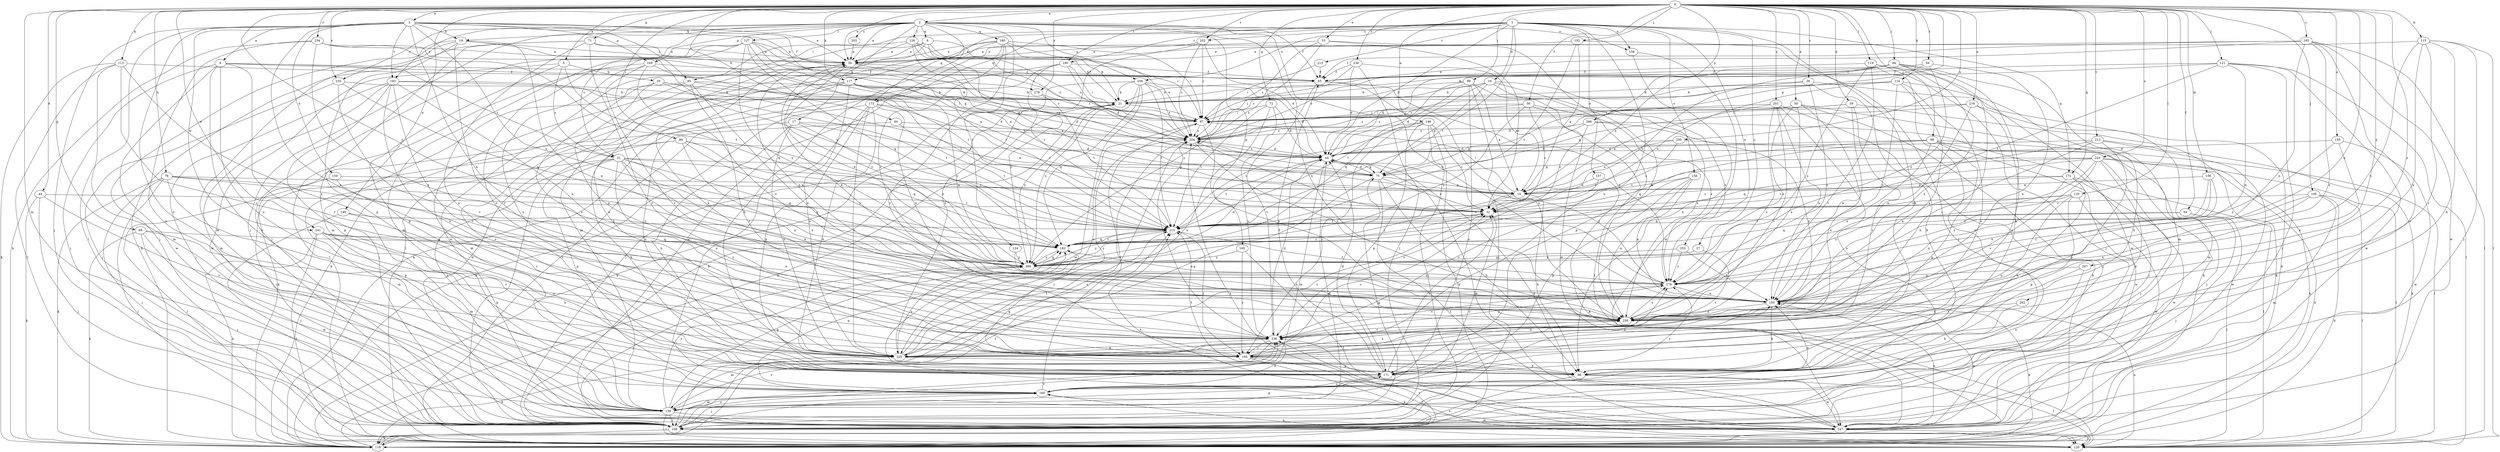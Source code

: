 strict digraph  {
0;
1;
2;
3;
5;
6;
9;
10;
16;
17;
19;
20;
21;
26;
27;
31;
32;
39;
42;
44;
50;
53;
54;
56;
59;
64;
65;
68;
71;
72;
75;
78;
84;
86;
89;
94;
95;
97;
98;
99;
102;
105;
108;
113;
114;
115;
117;
118;
119;
120;
121;
124;
126;
127;
128;
136;
139;
140;
146;
150;
155;
156;
157;
158;
159;
160;
165;
169;
171;
172;
173;
180;
182;
190;
193;
194;
195;
201;
202;
203;
204;
212;
213;
215;
216;
224;
225;
230;
234;
235;
236;
241;
247;
250;
253;
256;
258;
262;
266;
267;
269;
278;
279;
0 -> 2  [label=a];
0 -> 3  [label=a];
0 -> 5  [label=a];
0 -> 26  [label=c];
0 -> 39  [label=d];
0 -> 42  [label=d];
0 -> 50  [label=e];
0 -> 53  [label=e];
0 -> 54  [label=e];
0 -> 56  [label=f];
0 -> 59  [label=f];
0 -> 64  [label=f];
0 -> 68  [label=g];
0 -> 71  [label=g];
0 -> 72  [label=g];
0 -> 75  [label=g];
0 -> 78  [label=h];
0 -> 84  [label=h];
0 -> 89  [label=i];
0 -> 94  [label=i];
0 -> 98  [label=j];
0 -> 99  [label=j];
0 -> 102  [label=j];
0 -> 105  [label=j];
0 -> 113  [label=k];
0 -> 114  [label=k];
0 -> 115  [label=k];
0 -> 117  [label=k];
0 -> 119  [label=l];
0 -> 120  [label=l];
0 -> 121  [label=l];
0 -> 136  [label=m];
0 -> 139  [label=m];
0 -> 140  [label=n];
0 -> 146  [label=n];
0 -> 150  [label=n];
0 -> 155  [label=o];
0 -> 172  [label=q];
0 -> 190  [label=r];
0 -> 195  [label=s];
0 -> 201  [label=s];
0 -> 202  [label=s];
0 -> 212  [label=t];
0 -> 216  [label=u];
0 -> 224  [label=u];
0 -> 230  [label=v];
0 -> 234  [label=v];
0 -> 235  [label=v];
0 -> 241  [label=w];
0 -> 250  [label=x];
0 -> 262  [label=y];
0 -> 266  [label=y];
0 -> 267  [label=y];
0 -> 269  [label=y];
0 -> 278  [label=z];
1 -> 16  [label=b];
1 -> 27  [label=c];
1 -> 44  [label=d];
1 -> 86  [label=h];
1 -> 95  [label=i];
1 -> 117  [label=k];
1 -> 156  [label=o];
1 -> 157  [label=o];
1 -> 158  [label=o];
1 -> 172  [label=q];
1 -> 173  [label=q];
1 -> 190  [label=r];
1 -> 202  [label=s];
1 -> 213  [label=t];
1 -> 215  [label=t];
1 -> 225  [label=u];
1 -> 253  [label=x];
1 -> 256  [label=x];
2 -> 6  [label=a];
2 -> 17  [label=b];
2 -> 19  [label=b];
2 -> 31  [label=c];
2 -> 54  [label=e];
2 -> 65  [label=f];
2 -> 108  [label=j];
2 -> 124  [label=l];
2 -> 126  [label=l];
2 -> 127  [label=l];
2 -> 150  [label=n];
2 -> 158  [label=o];
2 -> 165  [label=p];
2 -> 169  [label=p];
2 -> 173  [label=q];
2 -> 180  [label=q];
2 -> 193  [label=r];
2 -> 203  [label=s];
2 -> 235  [label=v];
2 -> 256  [label=x];
2 -> 258  [label=x];
3 -> 9  [label=a];
3 -> 19  [label=b];
3 -> 54  [label=e];
3 -> 65  [label=f];
3 -> 75  [label=g];
3 -> 95  [label=i];
3 -> 108  [label=j];
3 -> 128  [label=l];
3 -> 150  [label=n];
3 -> 159  [label=o];
3 -> 160  [label=o];
3 -> 169  [label=p];
3 -> 193  [label=r];
3 -> 236  [label=v];
3 -> 241  [label=w];
3 -> 269  [label=y];
5 -> 20  [label=b];
5 -> 31  [label=c];
5 -> 171  [label=p];
5 -> 182  [label=q];
5 -> 247  [label=w];
6 -> 54  [label=e];
6 -> 97  [label=i];
6 -> 128  [label=l];
6 -> 139  [label=m];
6 -> 204  [label=s];
6 -> 215  [label=t];
9 -> 31  [label=c];
9 -> 65  [label=f];
9 -> 108  [label=j];
9 -> 160  [label=o];
9 -> 194  [label=r];
9 -> 225  [label=u];
9 -> 247  [label=w];
9 -> 278  [label=z];
10 -> 32  [label=c];
10 -> 86  [label=h];
10 -> 97  [label=i];
10 -> 269  [label=y];
16 -> 21  [label=b];
16 -> 44  [label=d];
16 -> 75  [label=g];
16 -> 171  [label=p];
16 -> 215  [label=t];
16 -> 258  [label=x];
16 -> 279  [label=z];
17 -> 10  [label=a];
17 -> 86  [label=h];
17 -> 118  [label=k];
17 -> 204  [label=s];
17 -> 225  [label=u];
17 -> 269  [label=y];
19 -> 54  [label=e];
19 -> 108  [label=j];
19 -> 139  [label=m];
19 -> 150  [label=n];
19 -> 171  [label=p];
19 -> 194  [label=r];
19 -> 215  [label=t];
20 -> 21  [label=b];
20 -> 32  [label=c];
20 -> 215  [label=t];
20 -> 236  [label=v];
20 -> 258  [label=x];
21 -> 97  [label=i];
21 -> 118  [label=k];
21 -> 269  [label=y];
26 -> 21  [label=b];
26 -> 86  [label=h];
26 -> 118  [label=k];
26 -> 204  [label=s];
26 -> 279  [label=z];
27 -> 194  [label=r];
27 -> 269  [label=y];
31 -> 32  [label=c];
31 -> 75  [label=g];
31 -> 139  [label=m];
31 -> 150  [label=n];
31 -> 160  [label=o];
31 -> 171  [label=p];
31 -> 182  [label=q];
31 -> 194  [label=r];
31 -> 258  [label=x];
31 -> 269  [label=y];
32 -> 215  [label=t];
39 -> 97  [label=i];
39 -> 118  [label=k];
39 -> 150  [label=n];
39 -> 194  [label=r];
39 -> 204  [label=s];
42 -> 32  [label=c];
42 -> 108  [label=j];
42 -> 118  [label=k];
42 -> 194  [label=r];
44 -> 75  [label=g];
44 -> 139  [label=m];
44 -> 204  [label=s];
44 -> 215  [label=t];
44 -> 247  [label=w];
44 -> 279  [label=z];
50 -> 44  [label=d];
50 -> 97  [label=i];
50 -> 108  [label=j];
50 -> 118  [label=k];
50 -> 225  [label=u];
50 -> 258  [label=x];
50 -> 279  [label=z];
53 -> 32  [label=c];
53 -> 54  [label=e];
53 -> 204  [label=s];
53 -> 258  [label=x];
53 -> 269  [label=y];
54 -> 65  [label=f];
54 -> 150  [label=n];
54 -> 204  [label=s];
54 -> 225  [label=u];
54 -> 269  [label=y];
56 -> 32  [label=c];
56 -> 97  [label=i];
56 -> 128  [label=l];
56 -> 204  [label=s];
56 -> 269  [label=y];
56 -> 279  [label=z];
59 -> 65  [label=f];
59 -> 204  [label=s];
59 -> 258  [label=x];
59 -> 269  [label=y];
64 -> 108  [label=j];
64 -> 128  [label=l];
64 -> 182  [label=q];
64 -> 215  [label=t];
65 -> 21  [label=b];
65 -> 236  [label=v];
65 -> 258  [label=x];
65 -> 279  [label=z];
68 -> 108  [label=j];
68 -> 118  [label=k];
68 -> 182  [label=q];
68 -> 236  [label=v];
68 -> 247  [label=w];
71 -> 54  [label=e];
71 -> 97  [label=i];
71 -> 118  [label=k];
71 -> 139  [label=m];
71 -> 194  [label=r];
71 -> 225  [label=u];
72 -> 44  [label=d];
72 -> 97  [label=i];
72 -> 215  [label=t];
72 -> 225  [label=u];
72 -> 236  [label=v];
75 -> 10  [label=a];
75 -> 32  [label=c];
75 -> 44  [label=d];
75 -> 86  [label=h];
75 -> 128  [label=l];
75 -> 225  [label=u];
78 -> 10  [label=a];
78 -> 108  [label=j];
78 -> 118  [label=k];
78 -> 128  [label=l];
78 -> 171  [label=p];
78 -> 215  [label=t];
78 -> 269  [label=y];
84 -> 204  [label=s];
84 -> 215  [label=t];
84 -> 225  [label=u];
86 -> 108  [label=j];
86 -> 128  [label=l];
86 -> 182  [label=q];
86 -> 215  [label=t];
86 -> 247  [label=w];
89 -> 44  [label=d];
89 -> 86  [label=h];
89 -> 108  [label=j];
89 -> 182  [label=q];
89 -> 258  [label=x];
89 -> 269  [label=y];
94 -> 10  [label=a];
94 -> 44  [label=d];
94 -> 65  [label=f];
94 -> 86  [label=h];
94 -> 139  [label=m];
94 -> 215  [label=t];
94 -> 225  [label=u];
94 -> 258  [label=x];
95 -> 21  [label=b];
95 -> 44  [label=d];
95 -> 108  [label=j];
95 -> 139  [label=m];
95 -> 194  [label=r];
95 -> 258  [label=x];
97 -> 204  [label=s];
97 -> 225  [label=u];
97 -> 258  [label=x];
98 -> 44  [label=d];
98 -> 118  [label=k];
98 -> 128  [label=l];
98 -> 150  [label=n];
98 -> 171  [label=p];
98 -> 182  [label=q];
98 -> 215  [label=t];
98 -> 247  [label=w];
99 -> 10  [label=a];
99 -> 21  [label=b];
99 -> 108  [label=j];
99 -> 160  [label=o];
99 -> 182  [label=q];
99 -> 204  [label=s];
99 -> 247  [label=w];
102 -> 10  [label=a];
102 -> 54  [label=e];
102 -> 108  [label=j];
102 -> 215  [label=t];
105 -> 32  [label=c];
105 -> 118  [label=k];
105 -> 128  [label=l];
105 -> 139  [label=m];
105 -> 258  [label=x];
105 -> 279  [label=z];
108 -> 21  [label=b];
108 -> 44  [label=d];
108 -> 75  [label=g];
108 -> 118  [label=k];
108 -> 204  [label=s];
108 -> 236  [label=v];
113 -> 65  [label=f];
113 -> 118  [label=k];
113 -> 128  [label=l];
113 -> 139  [label=m];
113 -> 236  [label=v];
113 -> 258  [label=x];
114 -> 21  [label=b];
114 -> 32  [label=c];
114 -> 86  [label=h];
114 -> 97  [label=i];
114 -> 225  [label=u];
114 -> 258  [label=x];
114 -> 279  [label=z];
115 -> 54  [label=e];
115 -> 86  [label=h];
115 -> 108  [label=j];
115 -> 128  [label=l];
115 -> 150  [label=n];
115 -> 194  [label=r];
115 -> 258  [label=x];
117 -> 21  [label=b];
117 -> 44  [label=d];
117 -> 118  [label=k];
117 -> 160  [label=o];
117 -> 204  [label=s];
117 -> 225  [label=u];
117 -> 247  [label=w];
117 -> 269  [label=y];
118 -> 21  [label=b];
118 -> 215  [label=t];
118 -> 236  [label=v];
119 -> 65  [label=f];
119 -> 108  [label=j];
119 -> 160  [label=o];
119 -> 236  [label=v];
119 -> 247  [label=w];
119 -> 279  [label=z];
120 -> 32  [label=c];
120 -> 171  [label=p];
120 -> 182  [label=q];
120 -> 225  [label=u];
120 -> 247  [label=w];
120 -> 279  [label=z];
121 -> 21  [label=b];
121 -> 65  [label=f];
121 -> 108  [label=j];
121 -> 128  [label=l];
121 -> 150  [label=n];
121 -> 215  [label=t];
121 -> 247  [label=w];
124 -> 258  [label=x];
124 -> 269  [label=y];
126 -> 21  [label=b];
126 -> 54  [label=e];
126 -> 75  [label=g];
126 -> 204  [label=s];
126 -> 215  [label=t];
126 -> 247  [label=w];
127 -> 10  [label=a];
127 -> 54  [label=e];
127 -> 75  [label=g];
127 -> 108  [label=j];
127 -> 139  [label=m];
127 -> 182  [label=q];
127 -> 215  [label=t];
127 -> 225  [label=u];
127 -> 269  [label=y];
128 -> 150  [label=n];
128 -> 160  [label=o];
128 -> 204  [label=s];
136 -> 10  [label=a];
136 -> 150  [label=n];
136 -> 269  [label=y];
136 -> 279  [label=z];
139 -> 32  [label=c];
139 -> 108  [label=j];
139 -> 128  [label=l];
139 -> 160  [label=o];
139 -> 171  [label=p];
139 -> 182  [label=q];
139 -> 236  [label=v];
139 -> 247  [label=w];
139 -> 269  [label=y];
140 -> 108  [label=j];
140 -> 139  [label=m];
140 -> 215  [label=t];
146 -> 32  [label=c];
146 -> 108  [label=j];
146 -> 118  [label=k];
146 -> 171  [label=p];
146 -> 194  [label=r];
146 -> 204  [label=s];
146 -> 215  [label=t];
150 -> 54  [label=e];
150 -> 86  [label=h];
150 -> 118  [label=k];
150 -> 247  [label=w];
150 -> 258  [label=x];
155 -> 44  [label=d];
155 -> 247  [label=w];
155 -> 258  [label=x];
155 -> 279  [label=z];
156 -> 10  [label=a];
156 -> 150  [label=n];
156 -> 171  [label=p];
156 -> 236  [label=v];
156 -> 258  [label=x];
157 -> 10  [label=a];
157 -> 118  [label=k];
157 -> 236  [label=v];
158 -> 86  [label=h];
158 -> 247  [label=w];
159 -> 10  [label=a];
159 -> 128  [label=l];
159 -> 194  [label=r];
160 -> 97  [label=i];
160 -> 108  [label=j];
160 -> 139  [label=m];
160 -> 150  [label=n];
160 -> 182  [label=q];
160 -> 279  [label=z];
165 -> 128  [label=l];
165 -> 194  [label=r];
165 -> 269  [label=y];
169 -> 65  [label=f];
169 -> 128  [label=l];
169 -> 215  [label=t];
169 -> 225  [label=u];
169 -> 236  [label=v];
169 -> 258  [label=x];
171 -> 32  [label=c];
171 -> 44  [label=d];
171 -> 65  [label=f];
171 -> 160  [label=o];
171 -> 279  [label=z];
172 -> 10  [label=a];
172 -> 32  [label=c];
172 -> 86  [label=h];
172 -> 128  [label=l];
172 -> 247  [label=w];
172 -> 258  [label=x];
173 -> 32  [label=c];
173 -> 86  [label=h];
173 -> 97  [label=i];
173 -> 118  [label=k];
173 -> 150  [label=n];
173 -> 160  [label=o];
173 -> 171  [label=p];
173 -> 225  [label=u];
180 -> 21  [label=b];
180 -> 54  [label=e];
180 -> 86  [label=h];
180 -> 97  [label=i];
180 -> 108  [label=j];
180 -> 194  [label=r];
180 -> 204  [label=s];
180 -> 247  [label=w];
180 -> 279  [label=z];
182 -> 215  [label=t];
182 -> 269  [label=y];
190 -> 44  [label=d];
190 -> 65  [label=f];
190 -> 97  [label=i];
190 -> 118  [label=k];
190 -> 128  [label=l];
190 -> 269  [label=y];
193 -> 21  [label=b];
193 -> 97  [label=i];
193 -> 108  [label=j];
193 -> 139  [label=m];
193 -> 150  [label=n];
193 -> 171  [label=p];
193 -> 194  [label=r];
193 -> 225  [label=u];
194 -> 32  [label=c];
194 -> 86  [label=h];
194 -> 118  [label=k];
194 -> 128  [label=l];
194 -> 150  [label=n];
194 -> 258  [label=x];
195 -> 21  [label=b];
195 -> 54  [label=e];
195 -> 65  [label=f];
195 -> 128  [label=l];
195 -> 150  [label=n];
195 -> 160  [label=o];
195 -> 247  [label=w];
195 -> 258  [label=x];
201 -> 10  [label=a];
201 -> 97  [label=i];
201 -> 118  [label=k];
201 -> 150  [label=n];
201 -> 160  [label=o];
201 -> 236  [label=v];
201 -> 258  [label=x];
202 -> 44  [label=d];
202 -> 54  [label=e];
202 -> 97  [label=i];
202 -> 204  [label=s];
202 -> 225  [label=u];
203 -> 54  [label=e];
204 -> 44  [label=d];
204 -> 108  [label=j];
204 -> 150  [label=n];
212 -> 44  [label=d];
212 -> 118  [label=k];
212 -> 150  [label=n];
212 -> 171  [label=p];
212 -> 182  [label=q];
212 -> 247  [label=w];
213 -> 65  [label=f];
213 -> 97  [label=i];
215 -> 182  [label=q];
215 -> 194  [label=r];
215 -> 269  [label=y];
216 -> 75  [label=g];
216 -> 97  [label=i];
216 -> 139  [label=m];
216 -> 150  [label=n];
216 -> 225  [label=u];
224 -> 32  [label=c];
224 -> 75  [label=g];
224 -> 108  [label=j];
224 -> 118  [label=k];
224 -> 128  [label=l];
224 -> 150  [label=n];
224 -> 171  [label=p];
224 -> 215  [label=t];
224 -> 236  [label=v];
225 -> 32  [label=c];
225 -> 118  [label=k];
225 -> 171  [label=p];
225 -> 204  [label=s];
225 -> 215  [label=t];
225 -> 269  [label=y];
230 -> 10  [label=a];
230 -> 44  [label=d];
230 -> 65  [label=f];
230 -> 108  [label=j];
230 -> 204  [label=s];
234 -> 10  [label=a];
234 -> 54  [label=e];
234 -> 118  [label=k];
234 -> 160  [label=o];
234 -> 215  [label=t];
234 -> 258  [label=x];
235 -> 21  [label=b];
235 -> 108  [label=j];
235 -> 182  [label=q];
235 -> 236  [label=v];
236 -> 44  [label=d];
236 -> 54  [label=e];
236 -> 139  [label=m];
236 -> 160  [label=o];
236 -> 194  [label=r];
236 -> 204  [label=s];
236 -> 225  [label=u];
236 -> 279  [label=z];
241 -> 86  [label=h];
241 -> 118  [label=k];
241 -> 128  [label=l];
241 -> 150  [label=n];
241 -> 171  [label=p];
241 -> 182  [label=q];
241 -> 225  [label=u];
247 -> 44  [label=d];
247 -> 128  [label=l];
247 -> 150  [label=n];
247 -> 160  [label=o];
247 -> 215  [label=t];
247 -> 236  [label=v];
250 -> 10  [label=a];
250 -> 32  [label=c];
250 -> 44  [label=d];
250 -> 108  [label=j];
253 -> 150  [label=n];
253 -> 269  [label=y];
253 -> 279  [label=z];
256 -> 21  [label=b];
256 -> 44  [label=d];
256 -> 108  [label=j];
256 -> 182  [label=q];
256 -> 204  [label=s];
256 -> 215  [label=t];
256 -> 247  [label=w];
256 -> 269  [label=y];
258 -> 236  [label=v];
258 -> 279  [label=z];
262 -> 86  [label=h];
262 -> 258  [label=x];
266 -> 32  [label=c];
266 -> 75  [label=g];
266 -> 108  [label=j];
266 -> 204  [label=s];
266 -> 258  [label=x];
267 -> 160  [label=o];
267 -> 194  [label=r];
267 -> 279  [label=z];
269 -> 32  [label=c];
269 -> 44  [label=d];
269 -> 54  [label=e];
269 -> 108  [label=j];
269 -> 182  [label=q];
269 -> 279  [label=z];
278 -> 97  [label=i];
278 -> 215  [label=t];
279 -> 150  [label=n];
279 -> 182  [label=q];
279 -> 204  [label=s];
279 -> 215  [label=t];
279 -> 236  [label=v];
}

